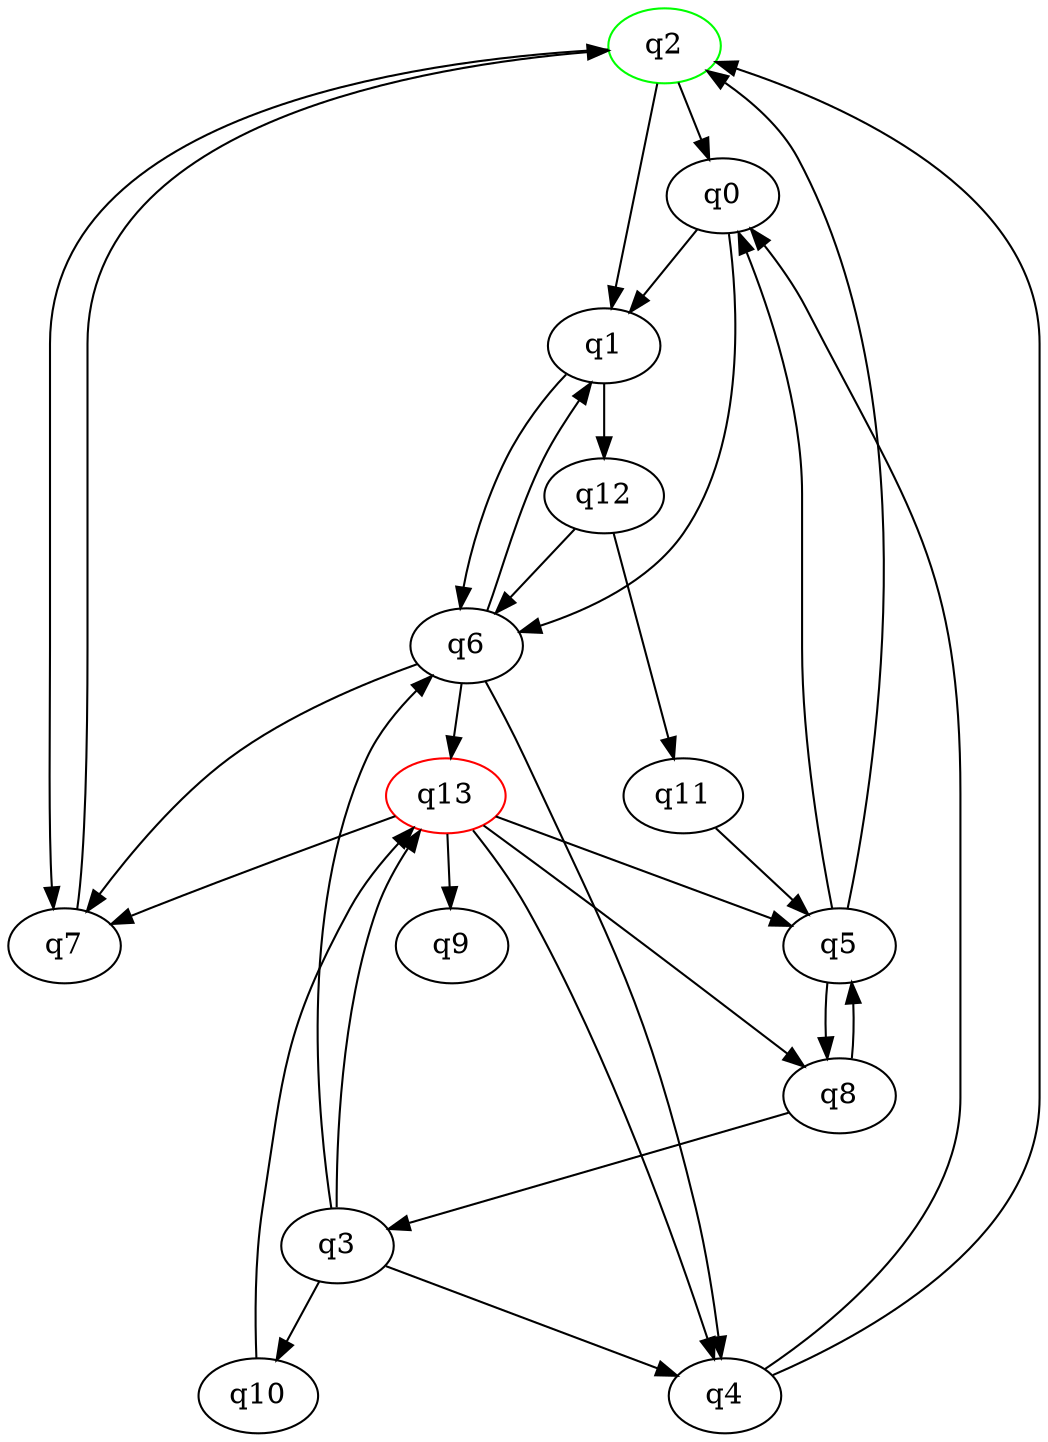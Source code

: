 digraph A{
q2 [initial=1,color=green];
q13 [final=1,color=red];
q0 -> q1;
q0 -> q6;
q1 -> q6;
q1 -> q12;
q2 -> q0;
q2 -> q1;
q2 -> q7;
q3 -> q4;
q3 -> q6;
q3 -> q10;
q3 -> q13;
q4 -> q0;
q4 -> q2;
q5 -> q0;
q5 -> q2;
q5 -> q8;
q6 -> q1;
q6 -> q4;
q6 -> q7;
q6 -> q13;
q7 -> q2;
q8 -> q3;
q8 -> q5;
q10 -> q13;
q11 -> q5;
q12 -> q6;
q12 -> q11;
q13 -> q4;
q13 -> q5;
q13 -> q7;
q13 -> q8;
q13 -> q9;
}
